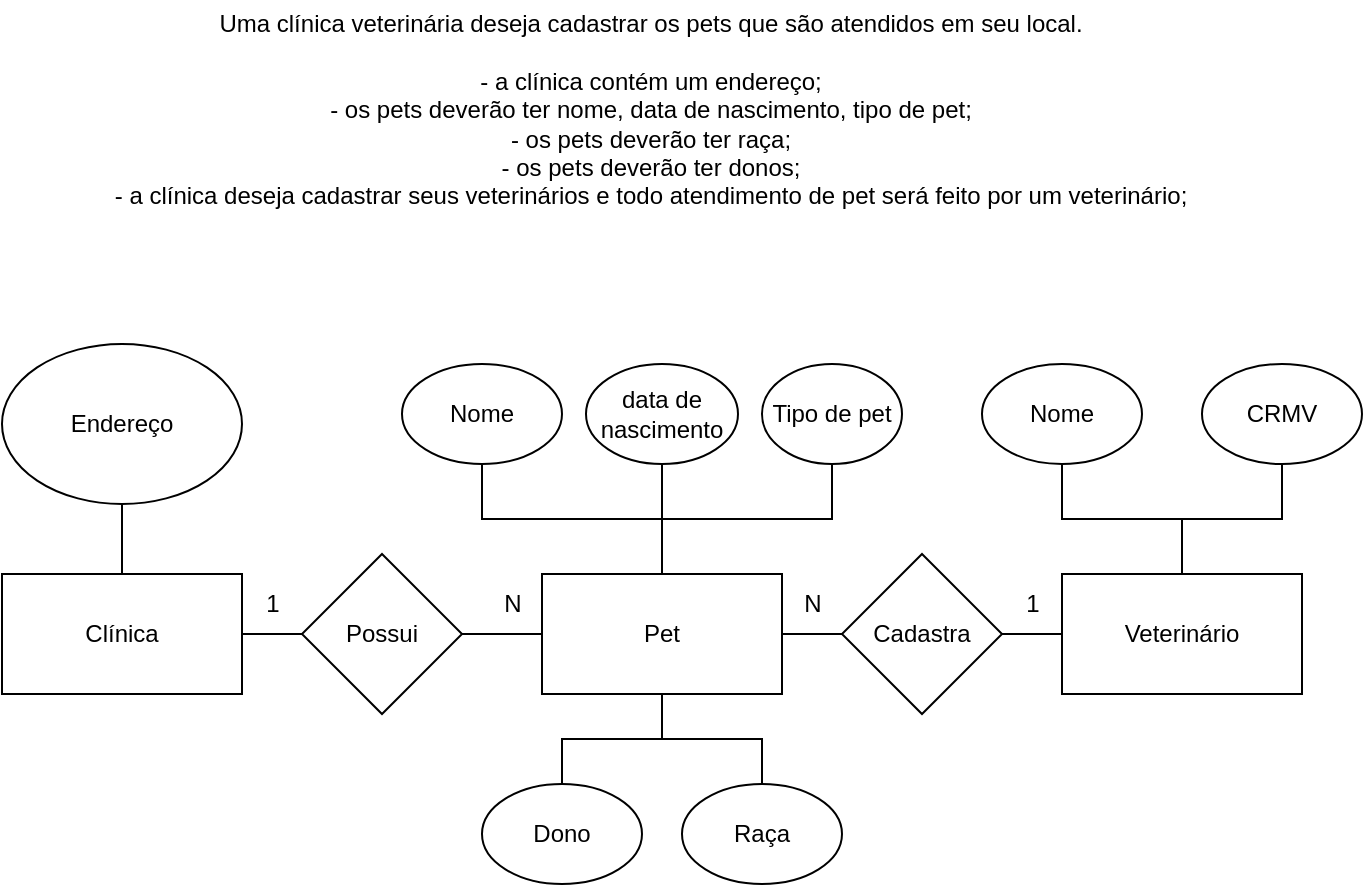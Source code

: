 <mxfile version="21.6.5" type="device">
  <diagram name="Página-1" id="12NXJn124l3JYORipmwG">
    <mxGraphModel dx="1049" dy="621" grid="1" gridSize="10" guides="1" tooltips="1" connect="1" arrows="1" fold="1" page="1" pageScale="1" pageWidth="827" pageHeight="1169" math="0" shadow="0">
      <root>
        <mxCell id="0" />
        <mxCell id="1" parent="0" />
        <mxCell id="etLmmfsHEsekf192ePTm-1" value="&lt;div&gt;Uma clínica veterinária deseja cadastrar os pets que são atendidos em seu local.&lt;/div&gt;&lt;div&gt;&lt;br&gt;&lt;/div&gt;&lt;div&gt;- a clínica contém um endereço;&lt;/div&gt;&lt;div&gt;- os pets deverão ter nome, data de nascimento, tipo de pet;&lt;/div&gt;&lt;div&gt;- os pets deverão ter raça;&lt;/div&gt;&lt;div&gt;- os pets deverão ter donos;&lt;/div&gt;&lt;div&gt;- a clínica deseja cadastrar seus veterinários e todo atendimento de pet será feito por um veterinário;&lt;/div&gt;" style="text;html=1;align=center;verticalAlign=middle;resizable=0;points=[];autosize=1;strokeColor=none;fillColor=none;" vertex="1" parent="1">
          <mxGeometry x="134" y="48" width="560" height="110" as="geometry" />
        </mxCell>
        <mxCell id="etLmmfsHEsekf192ePTm-15" style="edgeStyle=orthogonalEdgeStyle;rounded=0;orthogonalLoop=1;jettySize=auto;html=1;exitX=1;exitY=0.5;exitDx=0;exitDy=0;entryX=0;entryY=0.5;entryDx=0;entryDy=0;endArrow=none;endFill=0;" edge="1" parent="1" source="etLmmfsHEsekf192ePTm-2" target="etLmmfsHEsekf192ePTm-13">
          <mxGeometry relative="1" as="geometry" />
        </mxCell>
        <mxCell id="etLmmfsHEsekf192ePTm-26" style="edgeStyle=orthogonalEdgeStyle;rounded=0;orthogonalLoop=1;jettySize=auto;html=1;exitX=0.5;exitY=0;exitDx=0;exitDy=0;entryX=0.5;entryY=1;entryDx=0;entryDy=0;endArrow=none;endFill=0;" edge="1" parent="1" source="etLmmfsHEsekf192ePTm-2" target="etLmmfsHEsekf192ePTm-3">
          <mxGeometry relative="1" as="geometry" />
        </mxCell>
        <mxCell id="etLmmfsHEsekf192ePTm-2" value="Clínica" style="rounded=0;whiteSpace=wrap;html=1;" vertex="1" parent="1">
          <mxGeometry x="90" y="335" width="120" height="60" as="geometry" />
        </mxCell>
        <mxCell id="etLmmfsHEsekf192ePTm-3" value="Endereço" style="ellipse;whiteSpace=wrap;html=1;" vertex="1" parent="1">
          <mxGeometry x="90" y="220" width="120" height="80" as="geometry" />
        </mxCell>
        <mxCell id="etLmmfsHEsekf192ePTm-17" style="edgeStyle=orthogonalEdgeStyle;rounded=0;orthogonalLoop=1;jettySize=auto;html=1;exitX=1;exitY=0.5;exitDx=0;exitDy=0;entryX=0;entryY=0.5;entryDx=0;entryDy=0;endArrow=none;endFill=0;" edge="1" parent="1" source="etLmmfsHEsekf192ePTm-4" target="etLmmfsHEsekf192ePTm-14">
          <mxGeometry relative="1" as="geometry" />
        </mxCell>
        <mxCell id="etLmmfsHEsekf192ePTm-23" style="edgeStyle=orthogonalEdgeStyle;rounded=0;orthogonalLoop=1;jettySize=auto;html=1;exitX=0.5;exitY=0;exitDx=0;exitDy=0;entryX=0.5;entryY=1;entryDx=0;entryDy=0;endArrow=none;endFill=0;" edge="1" parent="1" source="etLmmfsHEsekf192ePTm-4" target="etLmmfsHEsekf192ePTm-6">
          <mxGeometry relative="1" as="geometry" />
        </mxCell>
        <mxCell id="etLmmfsHEsekf192ePTm-24" style="edgeStyle=orthogonalEdgeStyle;rounded=0;orthogonalLoop=1;jettySize=auto;html=1;exitX=0.5;exitY=0;exitDx=0;exitDy=0;entryX=0.5;entryY=1;entryDx=0;entryDy=0;endArrow=none;endFill=0;" edge="1" parent="1" source="etLmmfsHEsekf192ePTm-4" target="etLmmfsHEsekf192ePTm-7">
          <mxGeometry relative="1" as="geometry" />
        </mxCell>
        <mxCell id="etLmmfsHEsekf192ePTm-25" style="edgeStyle=orthogonalEdgeStyle;rounded=0;orthogonalLoop=1;jettySize=auto;html=1;exitX=0.5;exitY=0;exitDx=0;exitDy=0;entryX=0.5;entryY=1;entryDx=0;entryDy=0;endArrow=none;endFill=0;" edge="1" parent="1" source="etLmmfsHEsekf192ePTm-4" target="etLmmfsHEsekf192ePTm-5">
          <mxGeometry relative="1" as="geometry" />
        </mxCell>
        <mxCell id="etLmmfsHEsekf192ePTm-29" style="edgeStyle=orthogonalEdgeStyle;rounded=0;orthogonalLoop=1;jettySize=auto;html=1;exitX=0.5;exitY=1;exitDx=0;exitDy=0;entryX=0.5;entryY=0;entryDx=0;entryDy=0;endArrow=none;endFill=0;" edge="1" parent="1" source="etLmmfsHEsekf192ePTm-4" target="etLmmfsHEsekf192ePTm-27">
          <mxGeometry relative="1" as="geometry" />
        </mxCell>
        <mxCell id="etLmmfsHEsekf192ePTm-30" style="edgeStyle=orthogonalEdgeStyle;rounded=0;orthogonalLoop=1;jettySize=auto;html=1;exitX=0.5;exitY=1;exitDx=0;exitDy=0;entryX=0.5;entryY=0;entryDx=0;entryDy=0;endArrow=none;endFill=0;" edge="1" parent="1" source="etLmmfsHEsekf192ePTm-4" target="etLmmfsHEsekf192ePTm-28">
          <mxGeometry relative="1" as="geometry" />
        </mxCell>
        <mxCell id="etLmmfsHEsekf192ePTm-4" value="Pet" style="rounded=0;whiteSpace=wrap;html=1;" vertex="1" parent="1">
          <mxGeometry x="360" y="335" width="120" height="60" as="geometry" />
        </mxCell>
        <mxCell id="etLmmfsHEsekf192ePTm-5" value="Nome" style="ellipse;whiteSpace=wrap;html=1;" vertex="1" parent="1">
          <mxGeometry x="290" y="230" width="80" height="50" as="geometry" />
        </mxCell>
        <mxCell id="etLmmfsHEsekf192ePTm-6" value="data de nascimento" style="ellipse;whiteSpace=wrap;html=1;" vertex="1" parent="1">
          <mxGeometry x="382" y="230" width="76" height="50" as="geometry" />
        </mxCell>
        <mxCell id="etLmmfsHEsekf192ePTm-7" value="Tipo de pet" style="ellipse;whiteSpace=wrap;html=1;" vertex="1" parent="1">
          <mxGeometry x="470" y="230" width="70" height="50" as="geometry" />
        </mxCell>
        <mxCell id="etLmmfsHEsekf192ePTm-11" style="edgeStyle=orthogonalEdgeStyle;rounded=0;orthogonalLoop=1;jettySize=auto;html=1;exitX=0.5;exitY=0;exitDx=0;exitDy=0;entryX=0.5;entryY=1;entryDx=0;entryDy=0;endArrow=none;endFill=0;" edge="1" parent="1" source="etLmmfsHEsekf192ePTm-8" target="etLmmfsHEsekf192ePTm-9">
          <mxGeometry relative="1" as="geometry" />
        </mxCell>
        <mxCell id="etLmmfsHEsekf192ePTm-8" value="Veterinário" style="rounded=0;whiteSpace=wrap;html=1;" vertex="1" parent="1">
          <mxGeometry x="620" y="335" width="120" height="60" as="geometry" />
        </mxCell>
        <mxCell id="etLmmfsHEsekf192ePTm-9" value="Nome" style="ellipse;whiteSpace=wrap;html=1;" vertex="1" parent="1">
          <mxGeometry x="580" y="230" width="80" height="50" as="geometry" />
        </mxCell>
        <mxCell id="etLmmfsHEsekf192ePTm-12" style="edgeStyle=orthogonalEdgeStyle;rounded=0;orthogonalLoop=1;jettySize=auto;html=1;exitX=0.5;exitY=1;exitDx=0;exitDy=0;entryX=0.5;entryY=0;entryDx=0;entryDy=0;endArrow=none;endFill=0;" edge="1" parent="1" source="etLmmfsHEsekf192ePTm-10" target="etLmmfsHEsekf192ePTm-8">
          <mxGeometry relative="1" as="geometry" />
        </mxCell>
        <mxCell id="etLmmfsHEsekf192ePTm-10" value="CRMV" style="ellipse;whiteSpace=wrap;html=1;" vertex="1" parent="1">
          <mxGeometry x="690" y="230" width="80" height="50" as="geometry" />
        </mxCell>
        <mxCell id="etLmmfsHEsekf192ePTm-16" style="edgeStyle=orthogonalEdgeStyle;rounded=0;orthogonalLoop=1;jettySize=auto;html=1;exitX=1;exitY=0.5;exitDx=0;exitDy=0;entryX=0;entryY=0.5;entryDx=0;entryDy=0;endArrow=none;endFill=0;" edge="1" parent="1" source="etLmmfsHEsekf192ePTm-13" target="etLmmfsHEsekf192ePTm-4">
          <mxGeometry relative="1" as="geometry" />
        </mxCell>
        <mxCell id="etLmmfsHEsekf192ePTm-13" value="Possui" style="rhombus;whiteSpace=wrap;html=1;" vertex="1" parent="1">
          <mxGeometry x="240" y="325" width="80" height="80" as="geometry" />
        </mxCell>
        <mxCell id="etLmmfsHEsekf192ePTm-18" style="edgeStyle=orthogonalEdgeStyle;rounded=0;orthogonalLoop=1;jettySize=auto;html=1;exitX=1;exitY=0.5;exitDx=0;exitDy=0;entryX=0;entryY=0.5;entryDx=0;entryDy=0;endArrow=none;endFill=0;" edge="1" parent="1" source="etLmmfsHEsekf192ePTm-14" target="etLmmfsHEsekf192ePTm-8">
          <mxGeometry relative="1" as="geometry" />
        </mxCell>
        <mxCell id="etLmmfsHEsekf192ePTm-14" value="Cadastra" style="rhombus;whiteSpace=wrap;html=1;" vertex="1" parent="1">
          <mxGeometry x="510" y="325" width="80" height="80" as="geometry" />
        </mxCell>
        <mxCell id="etLmmfsHEsekf192ePTm-19" value="1" style="text;html=1;align=center;verticalAlign=middle;resizable=0;points=[];autosize=1;strokeColor=none;fillColor=none;" vertex="1" parent="1">
          <mxGeometry x="590" y="335" width="30" height="30" as="geometry" />
        </mxCell>
        <mxCell id="etLmmfsHEsekf192ePTm-20" value="N" style="text;html=1;align=center;verticalAlign=middle;resizable=0;points=[];autosize=1;strokeColor=none;fillColor=none;" vertex="1" parent="1">
          <mxGeometry x="480" y="335" width="30" height="30" as="geometry" />
        </mxCell>
        <mxCell id="etLmmfsHEsekf192ePTm-21" value="N" style="text;html=1;align=center;verticalAlign=middle;resizable=0;points=[];autosize=1;strokeColor=none;fillColor=none;" vertex="1" parent="1">
          <mxGeometry x="330" y="335" width="30" height="30" as="geometry" />
        </mxCell>
        <mxCell id="etLmmfsHEsekf192ePTm-22" value="1" style="text;html=1;align=center;verticalAlign=middle;resizable=0;points=[];autosize=1;strokeColor=none;fillColor=none;" vertex="1" parent="1">
          <mxGeometry x="210" y="335" width="30" height="30" as="geometry" />
        </mxCell>
        <mxCell id="etLmmfsHEsekf192ePTm-27" value="Dono" style="ellipse;whiteSpace=wrap;html=1;" vertex="1" parent="1">
          <mxGeometry x="330" y="440" width="80" height="50" as="geometry" />
        </mxCell>
        <mxCell id="etLmmfsHEsekf192ePTm-28" value="Raça" style="ellipse;whiteSpace=wrap;html=1;" vertex="1" parent="1">
          <mxGeometry x="430" y="440" width="80" height="50" as="geometry" />
        </mxCell>
      </root>
    </mxGraphModel>
  </diagram>
</mxfile>
